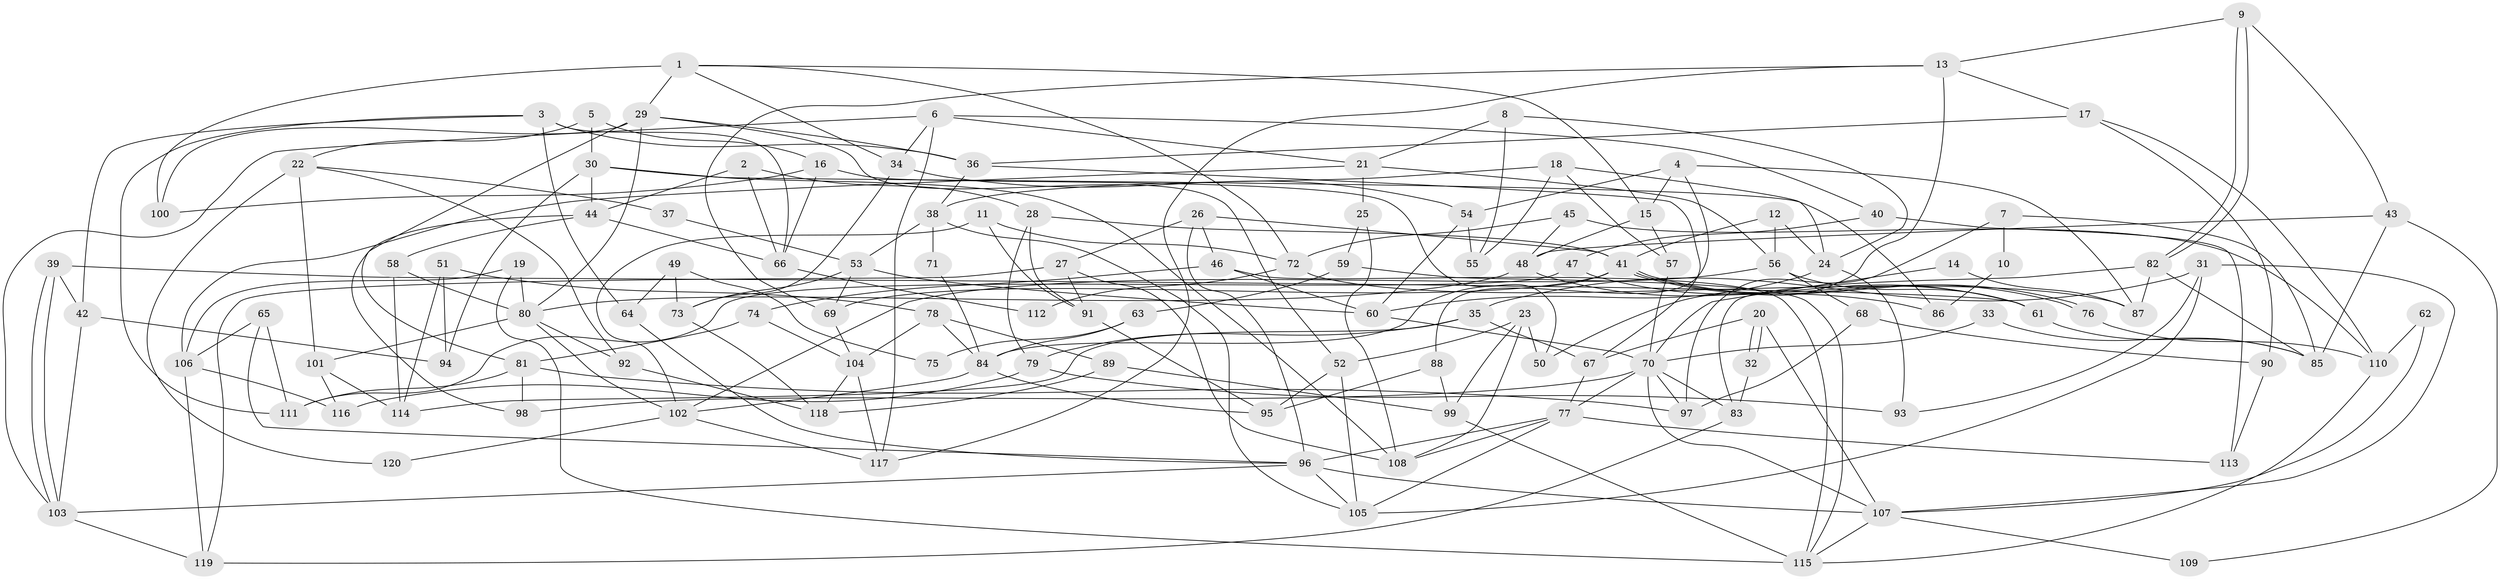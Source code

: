 // coarse degree distribution, {8: 0.05952380952380952, 3: 0.25, 5: 0.20238095238095238, 9: 0.03571428571428571, 6: 0.07142857142857142, 4: 0.21428571428571427, 2: 0.08333333333333333, 12: 0.023809523809523808, 7: 0.05952380952380952}
// Generated by graph-tools (version 1.1) at 2025/18/03/04/25 18:18:44]
// undirected, 120 vertices, 240 edges
graph export_dot {
graph [start="1"]
  node [color=gray90,style=filled];
  1;
  2;
  3;
  4;
  5;
  6;
  7;
  8;
  9;
  10;
  11;
  12;
  13;
  14;
  15;
  16;
  17;
  18;
  19;
  20;
  21;
  22;
  23;
  24;
  25;
  26;
  27;
  28;
  29;
  30;
  31;
  32;
  33;
  34;
  35;
  36;
  37;
  38;
  39;
  40;
  41;
  42;
  43;
  44;
  45;
  46;
  47;
  48;
  49;
  50;
  51;
  52;
  53;
  54;
  55;
  56;
  57;
  58;
  59;
  60;
  61;
  62;
  63;
  64;
  65;
  66;
  67;
  68;
  69;
  70;
  71;
  72;
  73;
  74;
  75;
  76;
  77;
  78;
  79;
  80;
  81;
  82;
  83;
  84;
  85;
  86;
  87;
  88;
  89;
  90;
  91;
  92;
  93;
  94;
  95;
  96;
  97;
  98;
  99;
  100;
  101;
  102;
  103;
  104;
  105;
  106;
  107;
  108;
  109;
  110;
  111;
  112;
  113;
  114;
  115;
  116;
  117;
  118;
  119;
  120;
  1 -- 29;
  1 -- 34;
  1 -- 15;
  1 -- 72;
  1 -- 100;
  2 -- 28;
  2 -- 44;
  2 -- 66;
  3 -- 36;
  3 -- 42;
  3 -- 64;
  3 -- 66;
  3 -- 111;
  4 -- 15;
  4 -- 88;
  4 -- 54;
  4 -- 87;
  5 -- 16;
  5 -- 30;
  5 -- 22;
  6 -- 21;
  6 -- 40;
  6 -- 34;
  6 -- 103;
  6 -- 117;
  7 -- 97;
  7 -- 85;
  7 -- 10;
  8 -- 55;
  8 -- 24;
  8 -- 21;
  9 -- 13;
  9 -- 82;
  9 -- 82;
  9 -- 43;
  10 -- 86;
  11 -- 72;
  11 -- 102;
  11 -- 91;
  12 -- 41;
  12 -- 24;
  12 -- 56;
  13 -- 117;
  13 -- 50;
  13 -- 17;
  13 -- 69;
  14 -- 87;
  14 -- 70;
  15 -- 48;
  15 -- 57;
  16 -- 100;
  16 -- 66;
  16 -- 50;
  17 -- 36;
  17 -- 90;
  17 -- 110;
  18 -- 24;
  18 -- 57;
  18 -- 38;
  18 -- 55;
  19 -- 115;
  19 -- 80;
  19 -- 106;
  20 -- 32;
  20 -- 32;
  20 -- 67;
  20 -- 107;
  21 -- 56;
  21 -- 25;
  21 -- 106;
  22 -- 101;
  22 -- 37;
  22 -- 92;
  22 -- 120;
  23 -- 52;
  23 -- 99;
  23 -- 50;
  23 -- 108;
  24 -- 93;
  24 -- 60;
  25 -- 108;
  25 -- 59;
  26 -- 41;
  26 -- 96;
  26 -- 27;
  26 -- 46;
  27 -- 119;
  27 -- 91;
  27 -- 108;
  28 -- 41;
  28 -- 91;
  28 -- 79;
  29 -- 81;
  29 -- 36;
  29 -- 52;
  29 -- 80;
  29 -- 100;
  30 -- 108;
  30 -- 94;
  30 -- 44;
  30 -- 86;
  31 -- 107;
  31 -- 105;
  31 -- 35;
  31 -- 93;
  32 -- 83;
  33 -- 70;
  33 -- 85;
  34 -- 54;
  34 -- 73;
  35 -- 114;
  35 -- 67;
  35 -- 79;
  36 -- 67;
  36 -- 38;
  37 -- 53;
  38 -- 105;
  38 -- 53;
  38 -- 71;
  39 -- 61;
  39 -- 103;
  39 -- 103;
  39 -- 42;
  40 -- 47;
  40 -- 113;
  41 -- 76;
  41 -- 76;
  41 -- 84;
  41 -- 61;
  41 -- 69;
  42 -- 103;
  42 -- 94;
  43 -- 85;
  43 -- 48;
  43 -- 109;
  44 -- 66;
  44 -- 58;
  44 -- 98;
  45 -- 72;
  45 -- 110;
  45 -- 48;
  46 -- 60;
  46 -- 74;
  46 -- 115;
  47 -- 111;
  47 -- 61;
  48 -- 80;
  48 -- 86;
  49 -- 64;
  49 -- 73;
  49 -- 75;
  51 -- 114;
  51 -- 78;
  51 -- 94;
  52 -- 105;
  52 -- 95;
  53 -- 69;
  53 -- 60;
  53 -- 73;
  54 -- 60;
  54 -- 55;
  56 -- 102;
  56 -- 61;
  56 -- 68;
  57 -- 70;
  58 -- 80;
  58 -- 114;
  59 -- 115;
  59 -- 63;
  60 -- 70;
  61 -- 85;
  62 -- 110;
  62 -- 107;
  63 -- 84;
  63 -- 75;
  64 -- 96;
  65 -- 106;
  65 -- 111;
  65 -- 96;
  66 -- 112;
  67 -- 77;
  68 -- 97;
  68 -- 90;
  69 -- 104;
  70 -- 107;
  70 -- 77;
  70 -- 83;
  70 -- 97;
  70 -- 98;
  71 -- 84;
  72 -- 87;
  72 -- 112;
  73 -- 118;
  74 -- 104;
  74 -- 81;
  76 -- 110;
  77 -- 108;
  77 -- 96;
  77 -- 105;
  77 -- 113;
  78 -- 104;
  78 -- 84;
  78 -- 89;
  79 -- 93;
  79 -- 116;
  80 -- 92;
  80 -- 101;
  80 -- 102;
  81 -- 98;
  81 -- 97;
  81 -- 111;
  82 -- 83;
  82 -- 85;
  82 -- 87;
  83 -- 119;
  84 -- 95;
  84 -- 102;
  88 -- 95;
  88 -- 99;
  89 -- 118;
  89 -- 99;
  90 -- 113;
  91 -- 95;
  92 -- 118;
  96 -- 103;
  96 -- 105;
  96 -- 107;
  99 -- 115;
  101 -- 116;
  101 -- 114;
  102 -- 117;
  102 -- 120;
  103 -- 119;
  104 -- 118;
  104 -- 117;
  106 -- 116;
  106 -- 119;
  107 -- 109;
  107 -- 115;
  110 -- 115;
}
